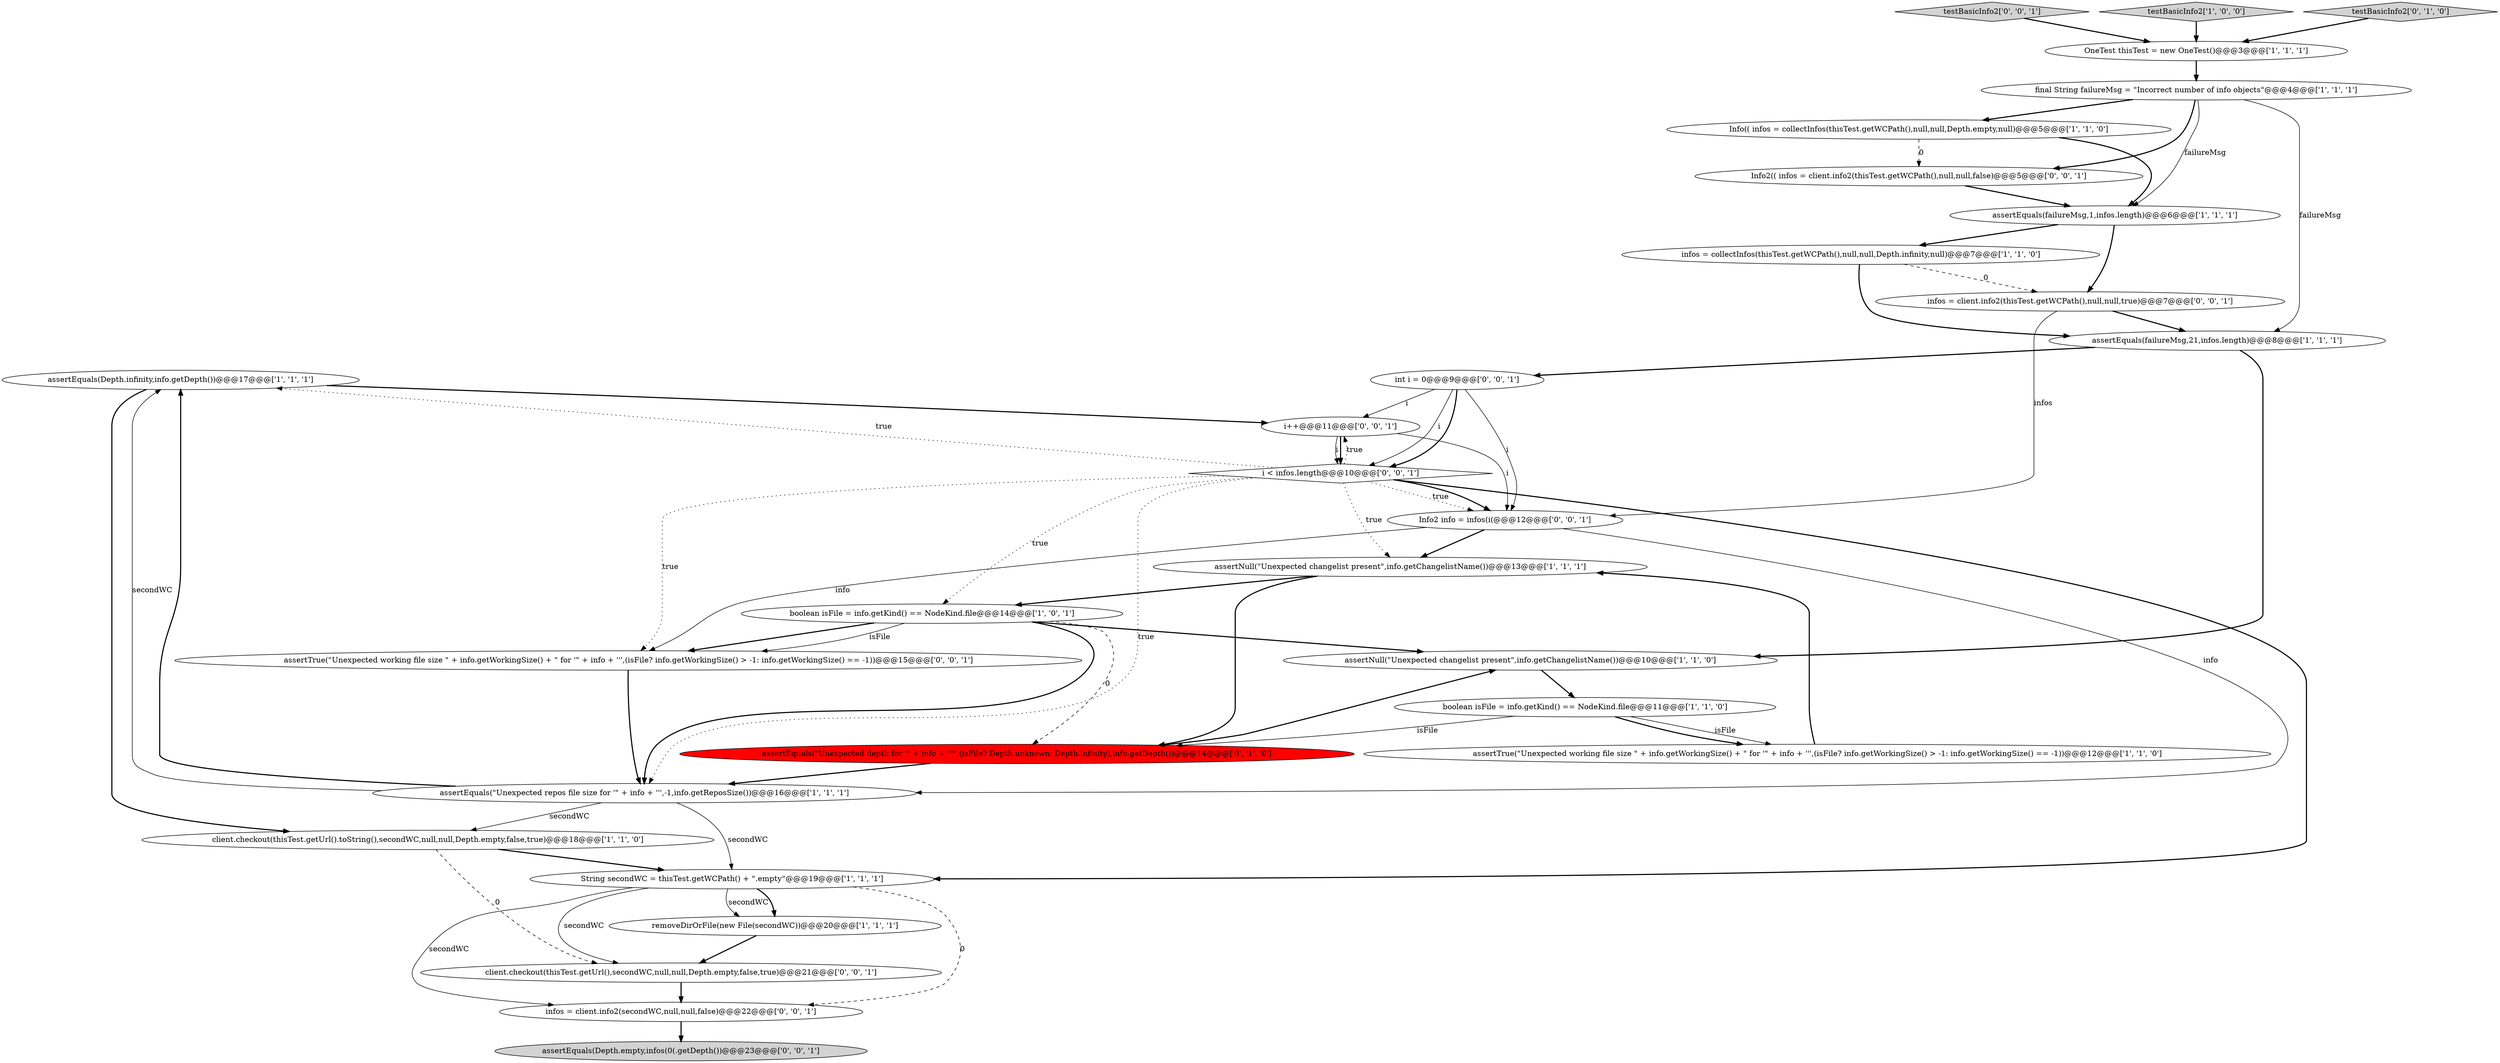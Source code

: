 digraph {
1 [style = filled, label = "String secondWC = thisTest.getWCPath() + \".empty\"@@@19@@@['1', '1', '1']", fillcolor = white, shape = ellipse image = "AAA0AAABBB1BBB"];
8 [style = filled, label = "Info(( infos = collectInfos(thisTest.getWCPath(),null,null,Depth.empty,null)@@@5@@@['1', '1', '0']", fillcolor = white, shape = ellipse image = "AAA0AAABBB1BBB"];
10 [style = filled, label = "assertNull(\"Unexpected changelist present\",info.getChangelistName())@@@13@@@['1', '1', '1']", fillcolor = white, shape = ellipse image = "AAA0AAABBB1BBB"];
21 [style = filled, label = "Info2 info = infos(i(@@@12@@@['0', '0', '1']", fillcolor = white, shape = ellipse image = "AAA0AAABBB3BBB"];
7 [style = filled, label = "boolean isFile = info.getKind() == NodeKind.file@@@14@@@['1', '0', '1']", fillcolor = white, shape = ellipse image = "AAA0AAABBB1BBB"];
25 [style = filled, label = "assertTrue(\"Unexpected working file size \" + info.getWorkingSize() + \" for '\" + info + ''',(isFile? info.getWorkingSize() > -1: info.getWorkingSize() == -1))@@@15@@@['0', '0', '1']", fillcolor = white, shape = ellipse image = "AAA0AAABBB3BBB"];
3 [style = filled, label = "client.checkout(thisTest.getUrl().toString(),secondWC,null,null,Depth.empty,false,true)@@@18@@@['1', '1', '0']", fillcolor = white, shape = ellipse image = "AAA0AAABBB1BBB"];
15 [style = filled, label = "assertNull(\"Unexpected changelist present\",info.getChangelistName())@@@10@@@['1', '1', '0']", fillcolor = white, shape = ellipse image = "AAA0AAABBB1BBB"];
14 [style = filled, label = "boolean isFile = info.getKind() == NodeKind.file@@@11@@@['1', '1', '0']", fillcolor = white, shape = ellipse image = "AAA0AAABBB1BBB"];
24 [style = filled, label = "Info2(( infos = client.info2(thisTest.getWCPath(),null,null,false)@@@5@@@['0', '0', '1']", fillcolor = white, shape = ellipse image = "AAA0AAABBB3BBB"];
5 [style = filled, label = "OneTest thisTest = new OneTest()@@@3@@@['1', '1', '1']", fillcolor = white, shape = ellipse image = "AAA0AAABBB1BBB"];
23 [style = filled, label = "testBasicInfo2['0', '0', '1']", fillcolor = lightgray, shape = diamond image = "AAA0AAABBB3BBB"];
2 [style = filled, label = "assertEquals(Depth.infinity,info.getDepth())@@@17@@@['1', '1', '1']", fillcolor = white, shape = ellipse image = "AAA0AAABBB1BBB"];
13 [style = filled, label = "assertEquals(\"Unexpected repos file size for '\" + info + ''',-1,info.getReposSize())@@@16@@@['1', '1', '1']", fillcolor = white, shape = ellipse image = "AAA0AAABBB1BBB"];
20 [style = filled, label = "infos = client.info2(secondWC,null,null,false)@@@22@@@['0', '0', '1']", fillcolor = white, shape = ellipse image = "AAA0AAABBB3BBB"];
9 [style = filled, label = "infos = collectInfos(thisTest.getWCPath(),null,null,Depth.infinity,null)@@@7@@@['1', '1', '0']", fillcolor = white, shape = ellipse image = "AAA0AAABBB1BBB"];
12 [style = filled, label = "testBasicInfo2['1', '0', '0']", fillcolor = lightgray, shape = diamond image = "AAA0AAABBB1BBB"];
19 [style = filled, label = "client.checkout(thisTest.getUrl(),secondWC,null,null,Depth.empty,false,true)@@@21@@@['0', '0', '1']", fillcolor = white, shape = ellipse image = "AAA0AAABBB3BBB"];
22 [style = filled, label = "i < infos.length@@@10@@@['0', '0', '1']", fillcolor = white, shape = diamond image = "AAA0AAABBB3BBB"];
0 [style = filled, label = "final String failureMsg = \"Incorrect number of info objects\"@@@4@@@['1', '1', '1']", fillcolor = white, shape = ellipse image = "AAA0AAABBB1BBB"];
16 [style = filled, label = "assertEquals(failureMsg,21,infos.length)@@@8@@@['1', '1', '1']", fillcolor = white, shape = ellipse image = "AAA0AAABBB1BBB"];
4 [style = filled, label = "assertTrue(\"Unexpected working file size \" + info.getWorkingSize() + \" for '\" + info + ''',(isFile? info.getWorkingSize() > -1: info.getWorkingSize() == -1))@@@12@@@['1', '1', '0']", fillcolor = white, shape = ellipse image = "AAA0AAABBB1BBB"];
17 [style = filled, label = "assertEquals(\"Unexpected depth for '\" + info + \"'\",(isFile? Depth.unknown: Depth.infinity),info.getDepth())@@@14@@@['0', '1', '0']", fillcolor = red, shape = ellipse image = "AAA1AAABBB2BBB"];
27 [style = filled, label = "infos = client.info2(thisTest.getWCPath(),null,null,true)@@@7@@@['0', '0', '1']", fillcolor = white, shape = ellipse image = "AAA0AAABBB3BBB"];
29 [style = filled, label = "assertEquals(Depth.empty,infos(0(.getDepth())@@@23@@@['0', '0', '1']", fillcolor = lightgray, shape = ellipse image = "AAA0AAABBB3BBB"];
28 [style = filled, label = "int i = 0@@@9@@@['0', '0', '1']", fillcolor = white, shape = ellipse image = "AAA0AAABBB3BBB"];
18 [style = filled, label = "testBasicInfo2['0', '1', '0']", fillcolor = lightgray, shape = diamond image = "AAA0AAABBB2BBB"];
26 [style = filled, label = "i++@@@11@@@['0', '0', '1']", fillcolor = white, shape = ellipse image = "AAA0AAABBB3BBB"];
6 [style = filled, label = "assertEquals(failureMsg,1,infos.length)@@@6@@@['1', '1', '1']", fillcolor = white, shape = ellipse image = "AAA0AAABBB1BBB"];
11 [style = filled, label = "removeDirOrFile(new File(secondWC))@@@20@@@['1', '1', '1']", fillcolor = white, shape = ellipse image = "AAA0AAABBB1BBB"];
7->13 [style = bold, label=""];
22->21 [style = dotted, label="true"];
4->10 [style = bold, label=""];
16->15 [style = bold, label=""];
21->10 [style = bold, label=""];
2->26 [style = bold, label=""];
28->26 [style = solid, label="i"];
22->10 [style = dotted, label="true"];
12->5 [style = bold, label=""];
23->5 [style = bold, label=""];
15->14 [style = bold, label=""];
3->1 [style = bold, label=""];
21->25 [style = solid, label="info"];
20->29 [style = bold, label=""];
7->17 [style = dashed, label="0"];
25->13 [style = bold, label=""];
19->20 [style = bold, label=""];
2->3 [style = bold, label=""];
14->17 [style = solid, label="isFile"];
22->7 [style = dotted, label="true"];
22->25 [style = dotted, label="true"];
22->21 [style = bold, label=""];
9->27 [style = dashed, label="0"];
14->4 [style = solid, label="isFile"];
8->6 [style = bold, label=""];
10->17 [style = bold, label=""];
1->11 [style = solid, label="secondWC"];
27->16 [style = bold, label=""];
11->19 [style = bold, label=""];
8->24 [style = dashed, label="0"];
13->2 [style = solid, label="secondWC"];
10->7 [style = bold, label=""];
9->16 [style = bold, label=""];
26->21 [style = solid, label="i"];
26->22 [style = bold, label=""];
1->11 [style = bold, label=""];
22->2 [style = dotted, label="true"];
3->19 [style = dashed, label="0"];
1->20 [style = dashed, label="0"];
6->27 [style = bold, label=""];
1->19 [style = solid, label="secondWC"];
14->4 [style = bold, label=""];
28->21 [style = solid, label="i"];
16->28 [style = bold, label=""];
5->0 [style = bold, label=""];
22->26 [style = dotted, label="true"];
7->25 [style = solid, label="isFile"];
18->5 [style = bold, label=""];
0->24 [style = bold, label=""];
22->13 [style = dotted, label="true"];
0->8 [style = bold, label=""];
17->15 [style = bold, label=""];
13->1 [style = solid, label="secondWC"];
21->13 [style = solid, label="info"];
7->15 [style = bold, label=""];
0->6 [style = solid, label="failureMsg"];
13->3 [style = solid, label="secondWC"];
17->13 [style = bold, label=""];
7->25 [style = bold, label=""];
22->1 [style = bold, label=""];
6->9 [style = bold, label=""];
24->6 [style = bold, label=""];
0->16 [style = solid, label="failureMsg"];
28->22 [style = solid, label="i"];
27->21 [style = solid, label="infos"];
1->20 [style = solid, label="secondWC"];
28->22 [style = bold, label=""];
26->22 [style = solid, label="i"];
13->2 [style = bold, label=""];
}
